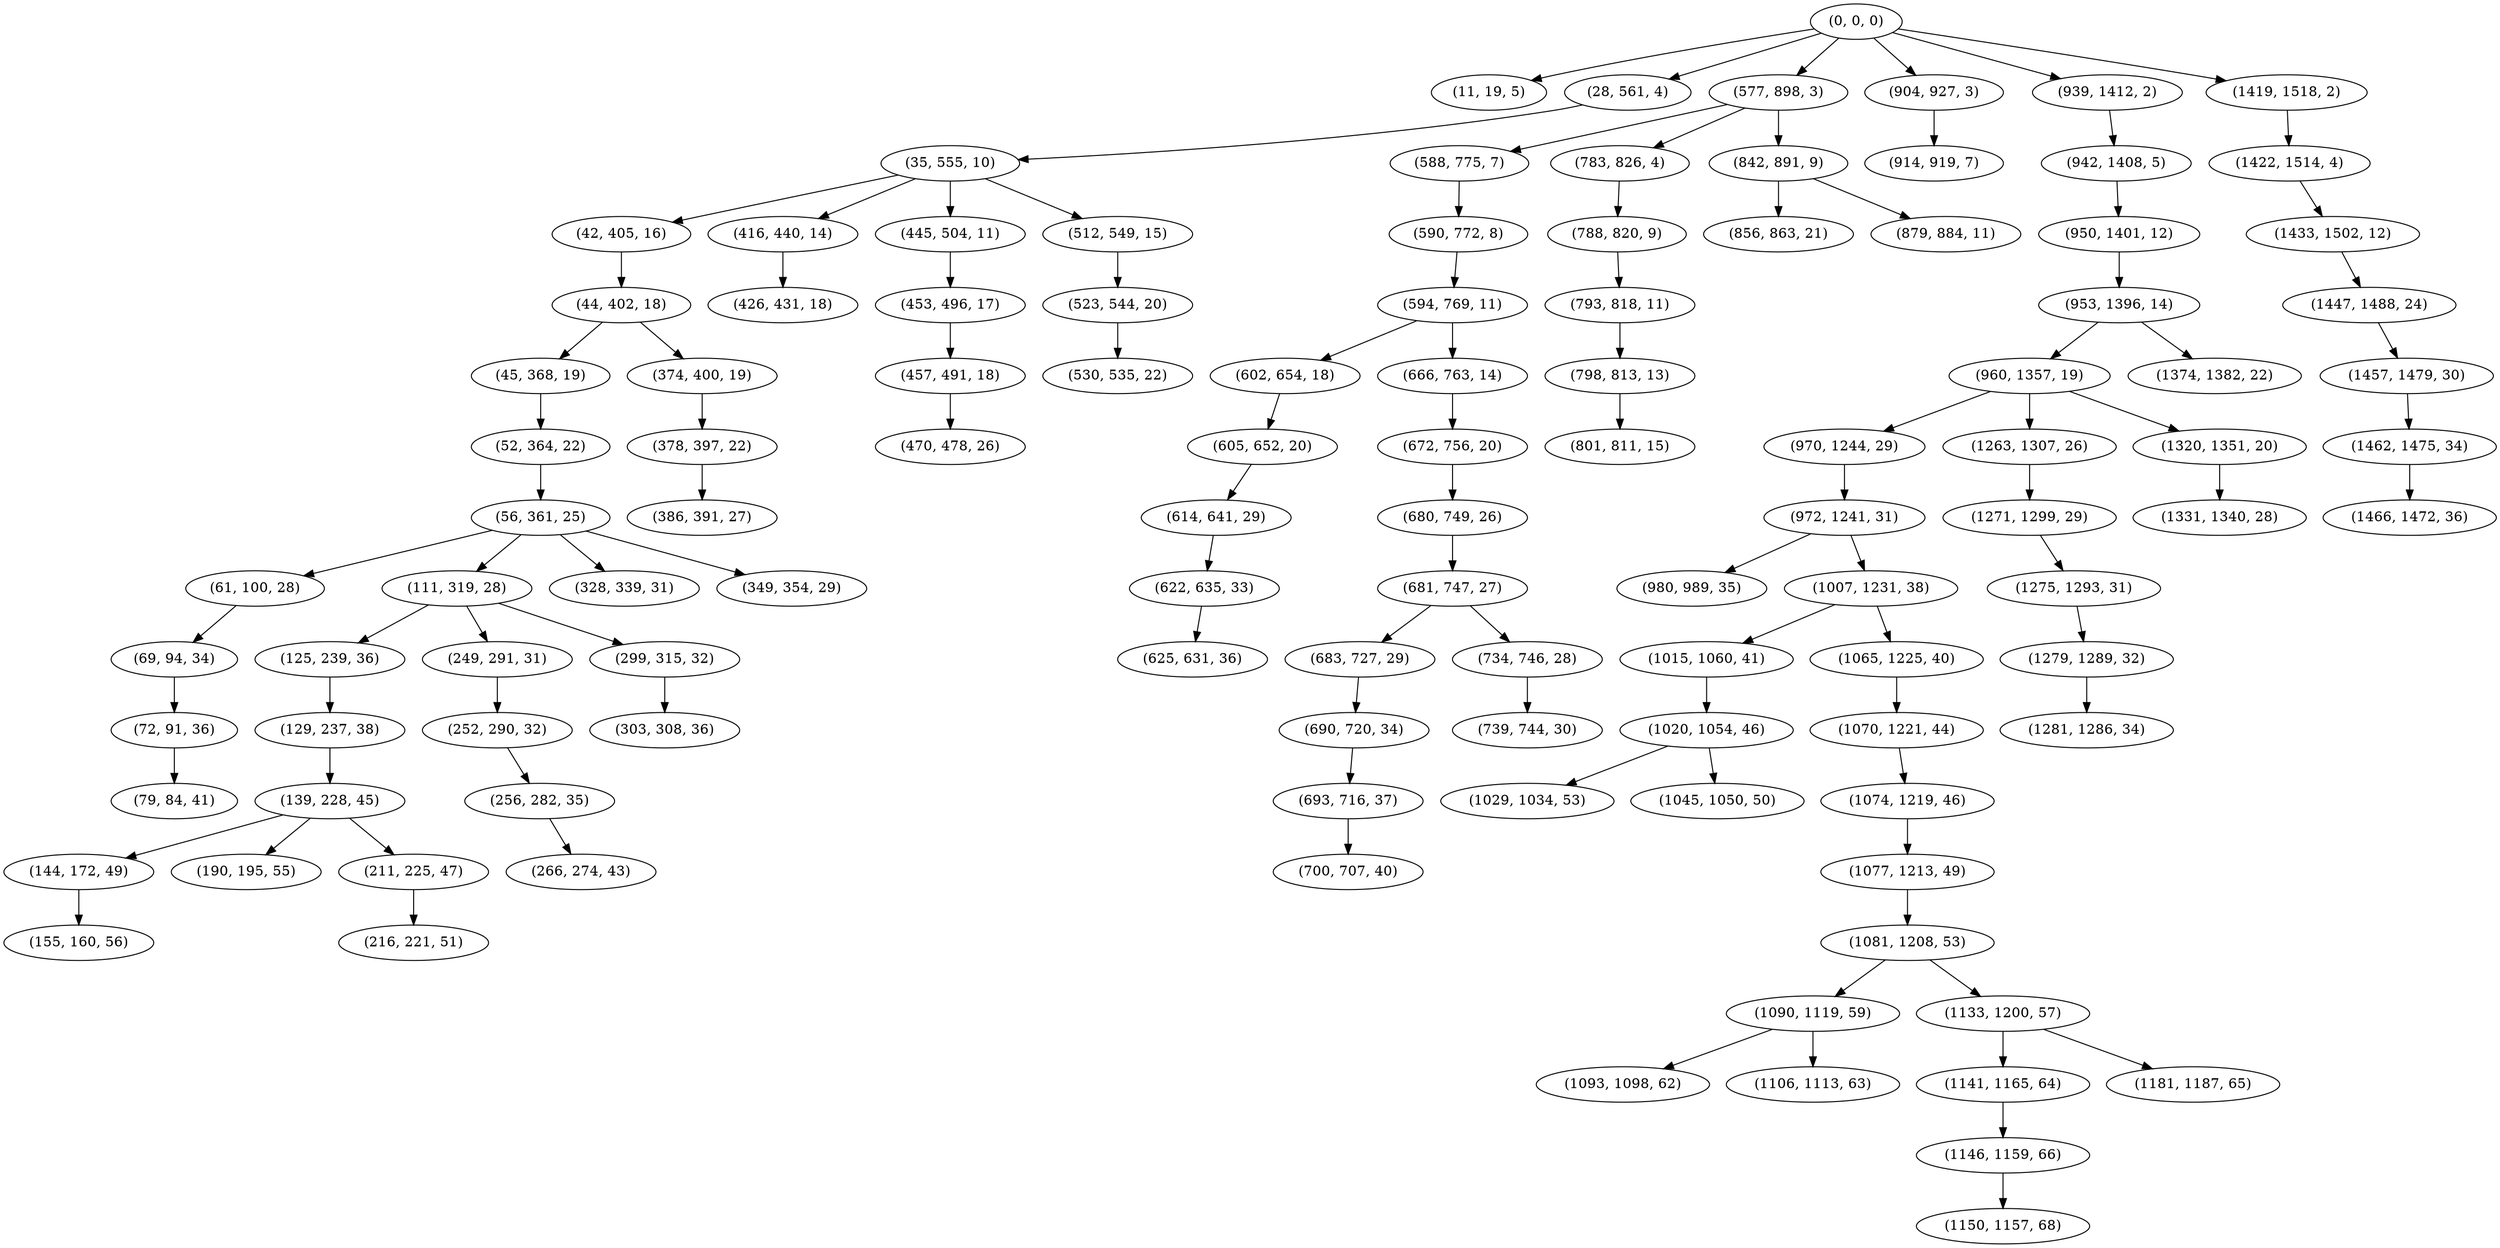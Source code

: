 digraph tree {
    "(0, 0, 0)";
    "(11, 19, 5)";
    "(28, 561, 4)";
    "(35, 555, 10)";
    "(42, 405, 16)";
    "(44, 402, 18)";
    "(45, 368, 19)";
    "(52, 364, 22)";
    "(56, 361, 25)";
    "(61, 100, 28)";
    "(69, 94, 34)";
    "(72, 91, 36)";
    "(79, 84, 41)";
    "(111, 319, 28)";
    "(125, 239, 36)";
    "(129, 237, 38)";
    "(139, 228, 45)";
    "(144, 172, 49)";
    "(155, 160, 56)";
    "(190, 195, 55)";
    "(211, 225, 47)";
    "(216, 221, 51)";
    "(249, 291, 31)";
    "(252, 290, 32)";
    "(256, 282, 35)";
    "(266, 274, 43)";
    "(299, 315, 32)";
    "(303, 308, 36)";
    "(328, 339, 31)";
    "(349, 354, 29)";
    "(374, 400, 19)";
    "(378, 397, 22)";
    "(386, 391, 27)";
    "(416, 440, 14)";
    "(426, 431, 18)";
    "(445, 504, 11)";
    "(453, 496, 17)";
    "(457, 491, 18)";
    "(470, 478, 26)";
    "(512, 549, 15)";
    "(523, 544, 20)";
    "(530, 535, 22)";
    "(577, 898, 3)";
    "(588, 775, 7)";
    "(590, 772, 8)";
    "(594, 769, 11)";
    "(602, 654, 18)";
    "(605, 652, 20)";
    "(614, 641, 29)";
    "(622, 635, 33)";
    "(625, 631, 36)";
    "(666, 763, 14)";
    "(672, 756, 20)";
    "(680, 749, 26)";
    "(681, 747, 27)";
    "(683, 727, 29)";
    "(690, 720, 34)";
    "(693, 716, 37)";
    "(700, 707, 40)";
    "(734, 746, 28)";
    "(739, 744, 30)";
    "(783, 826, 4)";
    "(788, 820, 9)";
    "(793, 818, 11)";
    "(798, 813, 13)";
    "(801, 811, 15)";
    "(842, 891, 9)";
    "(856, 863, 21)";
    "(879, 884, 11)";
    "(904, 927, 3)";
    "(914, 919, 7)";
    "(939, 1412, 2)";
    "(942, 1408, 5)";
    "(950, 1401, 12)";
    "(953, 1396, 14)";
    "(960, 1357, 19)";
    "(970, 1244, 29)";
    "(972, 1241, 31)";
    "(980, 989, 35)";
    "(1007, 1231, 38)";
    "(1015, 1060, 41)";
    "(1020, 1054, 46)";
    "(1029, 1034, 53)";
    "(1045, 1050, 50)";
    "(1065, 1225, 40)";
    "(1070, 1221, 44)";
    "(1074, 1219, 46)";
    "(1077, 1213, 49)";
    "(1081, 1208, 53)";
    "(1090, 1119, 59)";
    "(1093, 1098, 62)";
    "(1106, 1113, 63)";
    "(1133, 1200, 57)";
    "(1141, 1165, 64)";
    "(1146, 1159, 66)";
    "(1150, 1157, 68)";
    "(1181, 1187, 65)";
    "(1263, 1307, 26)";
    "(1271, 1299, 29)";
    "(1275, 1293, 31)";
    "(1279, 1289, 32)";
    "(1281, 1286, 34)";
    "(1320, 1351, 20)";
    "(1331, 1340, 28)";
    "(1374, 1382, 22)";
    "(1419, 1518, 2)";
    "(1422, 1514, 4)";
    "(1433, 1502, 12)";
    "(1447, 1488, 24)";
    "(1457, 1479, 30)";
    "(1462, 1475, 34)";
    "(1466, 1472, 36)";
    "(0, 0, 0)" -> "(11, 19, 5)";
    "(0, 0, 0)" -> "(28, 561, 4)";
    "(0, 0, 0)" -> "(577, 898, 3)";
    "(0, 0, 0)" -> "(904, 927, 3)";
    "(0, 0, 0)" -> "(939, 1412, 2)";
    "(0, 0, 0)" -> "(1419, 1518, 2)";
    "(28, 561, 4)" -> "(35, 555, 10)";
    "(35, 555, 10)" -> "(42, 405, 16)";
    "(35, 555, 10)" -> "(416, 440, 14)";
    "(35, 555, 10)" -> "(445, 504, 11)";
    "(35, 555, 10)" -> "(512, 549, 15)";
    "(42, 405, 16)" -> "(44, 402, 18)";
    "(44, 402, 18)" -> "(45, 368, 19)";
    "(44, 402, 18)" -> "(374, 400, 19)";
    "(45, 368, 19)" -> "(52, 364, 22)";
    "(52, 364, 22)" -> "(56, 361, 25)";
    "(56, 361, 25)" -> "(61, 100, 28)";
    "(56, 361, 25)" -> "(111, 319, 28)";
    "(56, 361, 25)" -> "(328, 339, 31)";
    "(56, 361, 25)" -> "(349, 354, 29)";
    "(61, 100, 28)" -> "(69, 94, 34)";
    "(69, 94, 34)" -> "(72, 91, 36)";
    "(72, 91, 36)" -> "(79, 84, 41)";
    "(111, 319, 28)" -> "(125, 239, 36)";
    "(111, 319, 28)" -> "(249, 291, 31)";
    "(111, 319, 28)" -> "(299, 315, 32)";
    "(125, 239, 36)" -> "(129, 237, 38)";
    "(129, 237, 38)" -> "(139, 228, 45)";
    "(139, 228, 45)" -> "(144, 172, 49)";
    "(139, 228, 45)" -> "(190, 195, 55)";
    "(139, 228, 45)" -> "(211, 225, 47)";
    "(144, 172, 49)" -> "(155, 160, 56)";
    "(211, 225, 47)" -> "(216, 221, 51)";
    "(249, 291, 31)" -> "(252, 290, 32)";
    "(252, 290, 32)" -> "(256, 282, 35)";
    "(256, 282, 35)" -> "(266, 274, 43)";
    "(299, 315, 32)" -> "(303, 308, 36)";
    "(374, 400, 19)" -> "(378, 397, 22)";
    "(378, 397, 22)" -> "(386, 391, 27)";
    "(416, 440, 14)" -> "(426, 431, 18)";
    "(445, 504, 11)" -> "(453, 496, 17)";
    "(453, 496, 17)" -> "(457, 491, 18)";
    "(457, 491, 18)" -> "(470, 478, 26)";
    "(512, 549, 15)" -> "(523, 544, 20)";
    "(523, 544, 20)" -> "(530, 535, 22)";
    "(577, 898, 3)" -> "(588, 775, 7)";
    "(577, 898, 3)" -> "(783, 826, 4)";
    "(577, 898, 3)" -> "(842, 891, 9)";
    "(588, 775, 7)" -> "(590, 772, 8)";
    "(590, 772, 8)" -> "(594, 769, 11)";
    "(594, 769, 11)" -> "(602, 654, 18)";
    "(594, 769, 11)" -> "(666, 763, 14)";
    "(602, 654, 18)" -> "(605, 652, 20)";
    "(605, 652, 20)" -> "(614, 641, 29)";
    "(614, 641, 29)" -> "(622, 635, 33)";
    "(622, 635, 33)" -> "(625, 631, 36)";
    "(666, 763, 14)" -> "(672, 756, 20)";
    "(672, 756, 20)" -> "(680, 749, 26)";
    "(680, 749, 26)" -> "(681, 747, 27)";
    "(681, 747, 27)" -> "(683, 727, 29)";
    "(681, 747, 27)" -> "(734, 746, 28)";
    "(683, 727, 29)" -> "(690, 720, 34)";
    "(690, 720, 34)" -> "(693, 716, 37)";
    "(693, 716, 37)" -> "(700, 707, 40)";
    "(734, 746, 28)" -> "(739, 744, 30)";
    "(783, 826, 4)" -> "(788, 820, 9)";
    "(788, 820, 9)" -> "(793, 818, 11)";
    "(793, 818, 11)" -> "(798, 813, 13)";
    "(798, 813, 13)" -> "(801, 811, 15)";
    "(842, 891, 9)" -> "(856, 863, 21)";
    "(842, 891, 9)" -> "(879, 884, 11)";
    "(904, 927, 3)" -> "(914, 919, 7)";
    "(939, 1412, 2)" -> "(942, 1408, 5)";
    "(942, 1408, 5)" -> "(950, 1401, 12)";
    "(950, 1401, 12)" -> "(953, 1396, 14)";
    "(953, 1396, 14)" -> "(960, 1357, 19)";
    "(953, 1396, 14)" -> "(1374, 1382, 22)";
    "(960, 1357, 19)" -> "(970, 1244, 29)";
    "(960, 1357, 19)" -> "(1263, 1307, 26)";
    "(960, 1357, 19)" -> "(1320, 1351, 20)";
    "(970, 1244, 29)" -> "(972, 1241, 31)";
    "(972, 1241, 31)" -> "(980, 989, 35)";
    "(972, 1241, 31)" -> "(1007, 1231, 38)";
    "(1007, 1231, 38)" -> "(1015, 1060, 41)";
    "(1007, 1231, 38)" -> "(1065, 1225, 40)";
    "(1015, 1060, 41)" -> "(1020, 1054, 46)";
    "(1020, 1054, 46)" -> "(1029, 1034, 53)";
    "(1020, 1054, 46)" -> "(1045, 1050, 50)";
    "(1065, 1225, 40)" -> "(1070, 1221, 44)";
    "(1070, 1221, 44)" -> "(1074, 1219, 46)";
    "(1074, 1219, 46)" -> "(1077, 1213, 49)";
    "(1077, 1213, 49)" -> "(1081, 1208, 53)";
    "(1081, 1208, 53)" -> "(1090, 1119, 59)";
    "(1081, 1208, 53)" -> "(1133, 1200, 57)";
    "(1090, 1119, 59)" -> "(1093, 1098, 62)";
    "(1090, 1119, 59)" -> "(1106, 1113, 63)";
    "(1133, 1200, 57)" -> "(1141, 1165, 64)";
    "(1133, 1200, 57)" -> "(1181, 1187, 65)";
    "(1141, 1165, 64)" -> "(1146, 1159, 66)";
    "(1146, 1159, 66)" -> "(1150, 1157, 68)";
    "(1263, 1307, 26)" -> "(1271, 1299, 29)";
    "(1271, 1299, 29)" -> "(1275, 1293, 31)";
    "(1275, 1293, 31)" -> "(1279, 1289, 32)";
    "(1279, 1289, 32)" -> "(1281, 1286, 34)";
    "(1320, 1351, 20)" -> "(1331, 1340, 28)";
    "(1419, 1518, 2)" -> "(1422, 1514, 4)";
    "(1422, 1514, 4)" -> "(1433, 1502, 12)";
    "(1433, 1502, 12)" -> "(1447, 1488, 24)";
    "(1447, 1488, 24)" -> "(1457, 1479, 30)";
    "(1457, 1479, 30)" -> "(1462, 1475, 34)";
    "(1462, 1475, 34)" -> "(1466, 1472, 36)";
}
